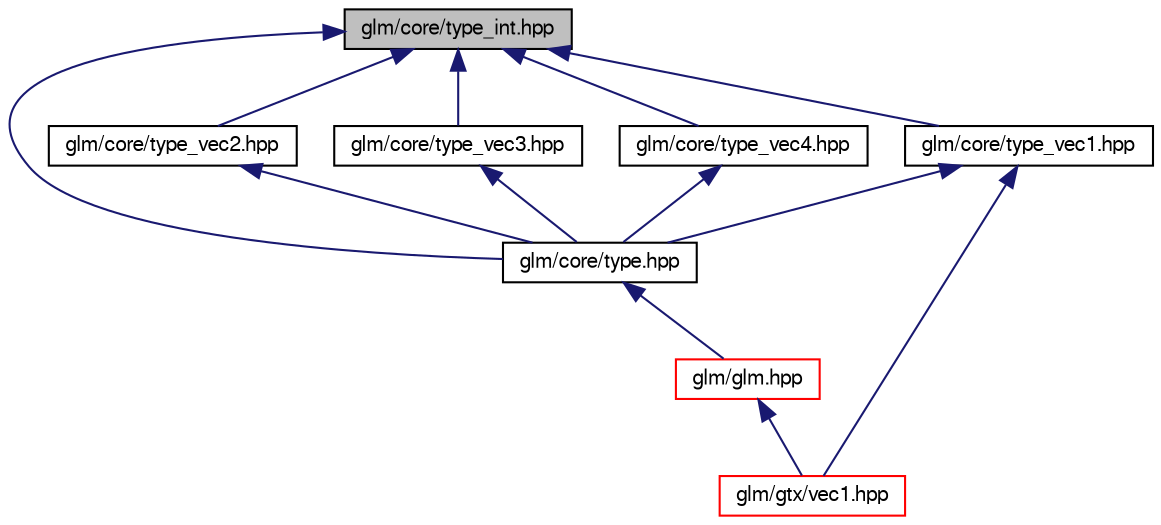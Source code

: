 digraph "glm/core/type_int.hpp"
{
  edge [fontname="FreeSans",fontsize="10",labelfontname="FreeSans",labelfontsize="10"];
  node [fontname="FreeSans",fontsize="10",shape=record];
  Node1 [label="glm/core/type_int.hpp",height=0.2,width=0.4,color="black", fillcolor="grey75", style="filled" fontcolor="black"];
  Node1 -> Node2 [dir="back",color="midnightblue",fontsize="10",style="solid",fontname="FreeSans"];
  Node2 [label="glm/core/type.hpp",height=0.2,width=0.4,color="black", fillcolor="white", style="filled",URL="$da/d72/type_8hpp.html"];
  Node2 -> Node3 [dir="back",color="midnightblue",fontsize="10",style="solid",fontname="FreeSans"];
  Node3 [label="glm/glm.hpp",height=0.2,width=0.4,color="red", fillcolor="white", style="filled",URL="$da/d21/glm_8hpp.html"];
  Node3 -> Node4 [dir="back",color="midnightblue",fontsize="10",style="solid",fontname="FreeSans"];
  Node4 [label="glm/gtx/vec1.hpp",height=0.2,width=0.4,color="red", fillcolor="white", style="filled",URL="$d6/dec/vec1_8hpp.html"];
  Node1 -> Node5 [dir="back",color="midnightblue",fontsize="10",style="solid",fontname="FreeSans"];
  Node5 [label="glm/core/type_vec1.hpp",height=0.2,width=0.4,color="black", fillcolor="white", style="filled",URL="$df/d0f/type__vec1_8hpp.html"];
  Node5 -> Node2 [dir="back",color="midnightblue",fontsize="10",style="solid",fontname="FreeSans"];
  Node5 -> Node4 [dir="back",color="midnightblue",fontsize="10",style="solid",fontname="FreeSans"];
  Node1 -> Node6 [dir="back",color="midnightblue",fontsize="10",style="solid",fontname="FreeSans"];
  Node6 [label="glm/core/type_vec2.hpp",height=0.2,width=0.4,color="black", fillcolor="white", style="filled",URL="$d0/dce/type__vec2_8hpp.html"];
  Node6 -> Node2 [dir="back",color="midnightblue",fontsize="10",style="solid",fontname="FreeSans"];
  Node1 -> Node7 [dir="back",color="midnightblue",fontsize="10",style="solid",fontname="FreeSans"];
  Node7 [label="glm/core/type_vec3.hpp",height=0.2,width=0.4,color="black", fillcolor="white", style="filled",URL="$d5/dfc/type__vec3_8hpp.html"];
  Node7 -> Node2 [dir="back",color="midnightblue",fontsize="10",style="solid",fontname="FreeSans"];
  Node1 -> Node8 [dir="back",color="midnightblue",fontsize="10",style="solid",fontname="FreeSans"];
  Node8 [label="glm/core/type_vec4.hpp",height=0.2,width=0.4,color="black", fillcolor="white", style="filled",URL="$d4/d79/type__vec4_8hpp.html"];
  Node8 -> Node2 [dir="back",color="midnightblue",fontsize="10",style="solid",fontname="FreeSans"];
}
